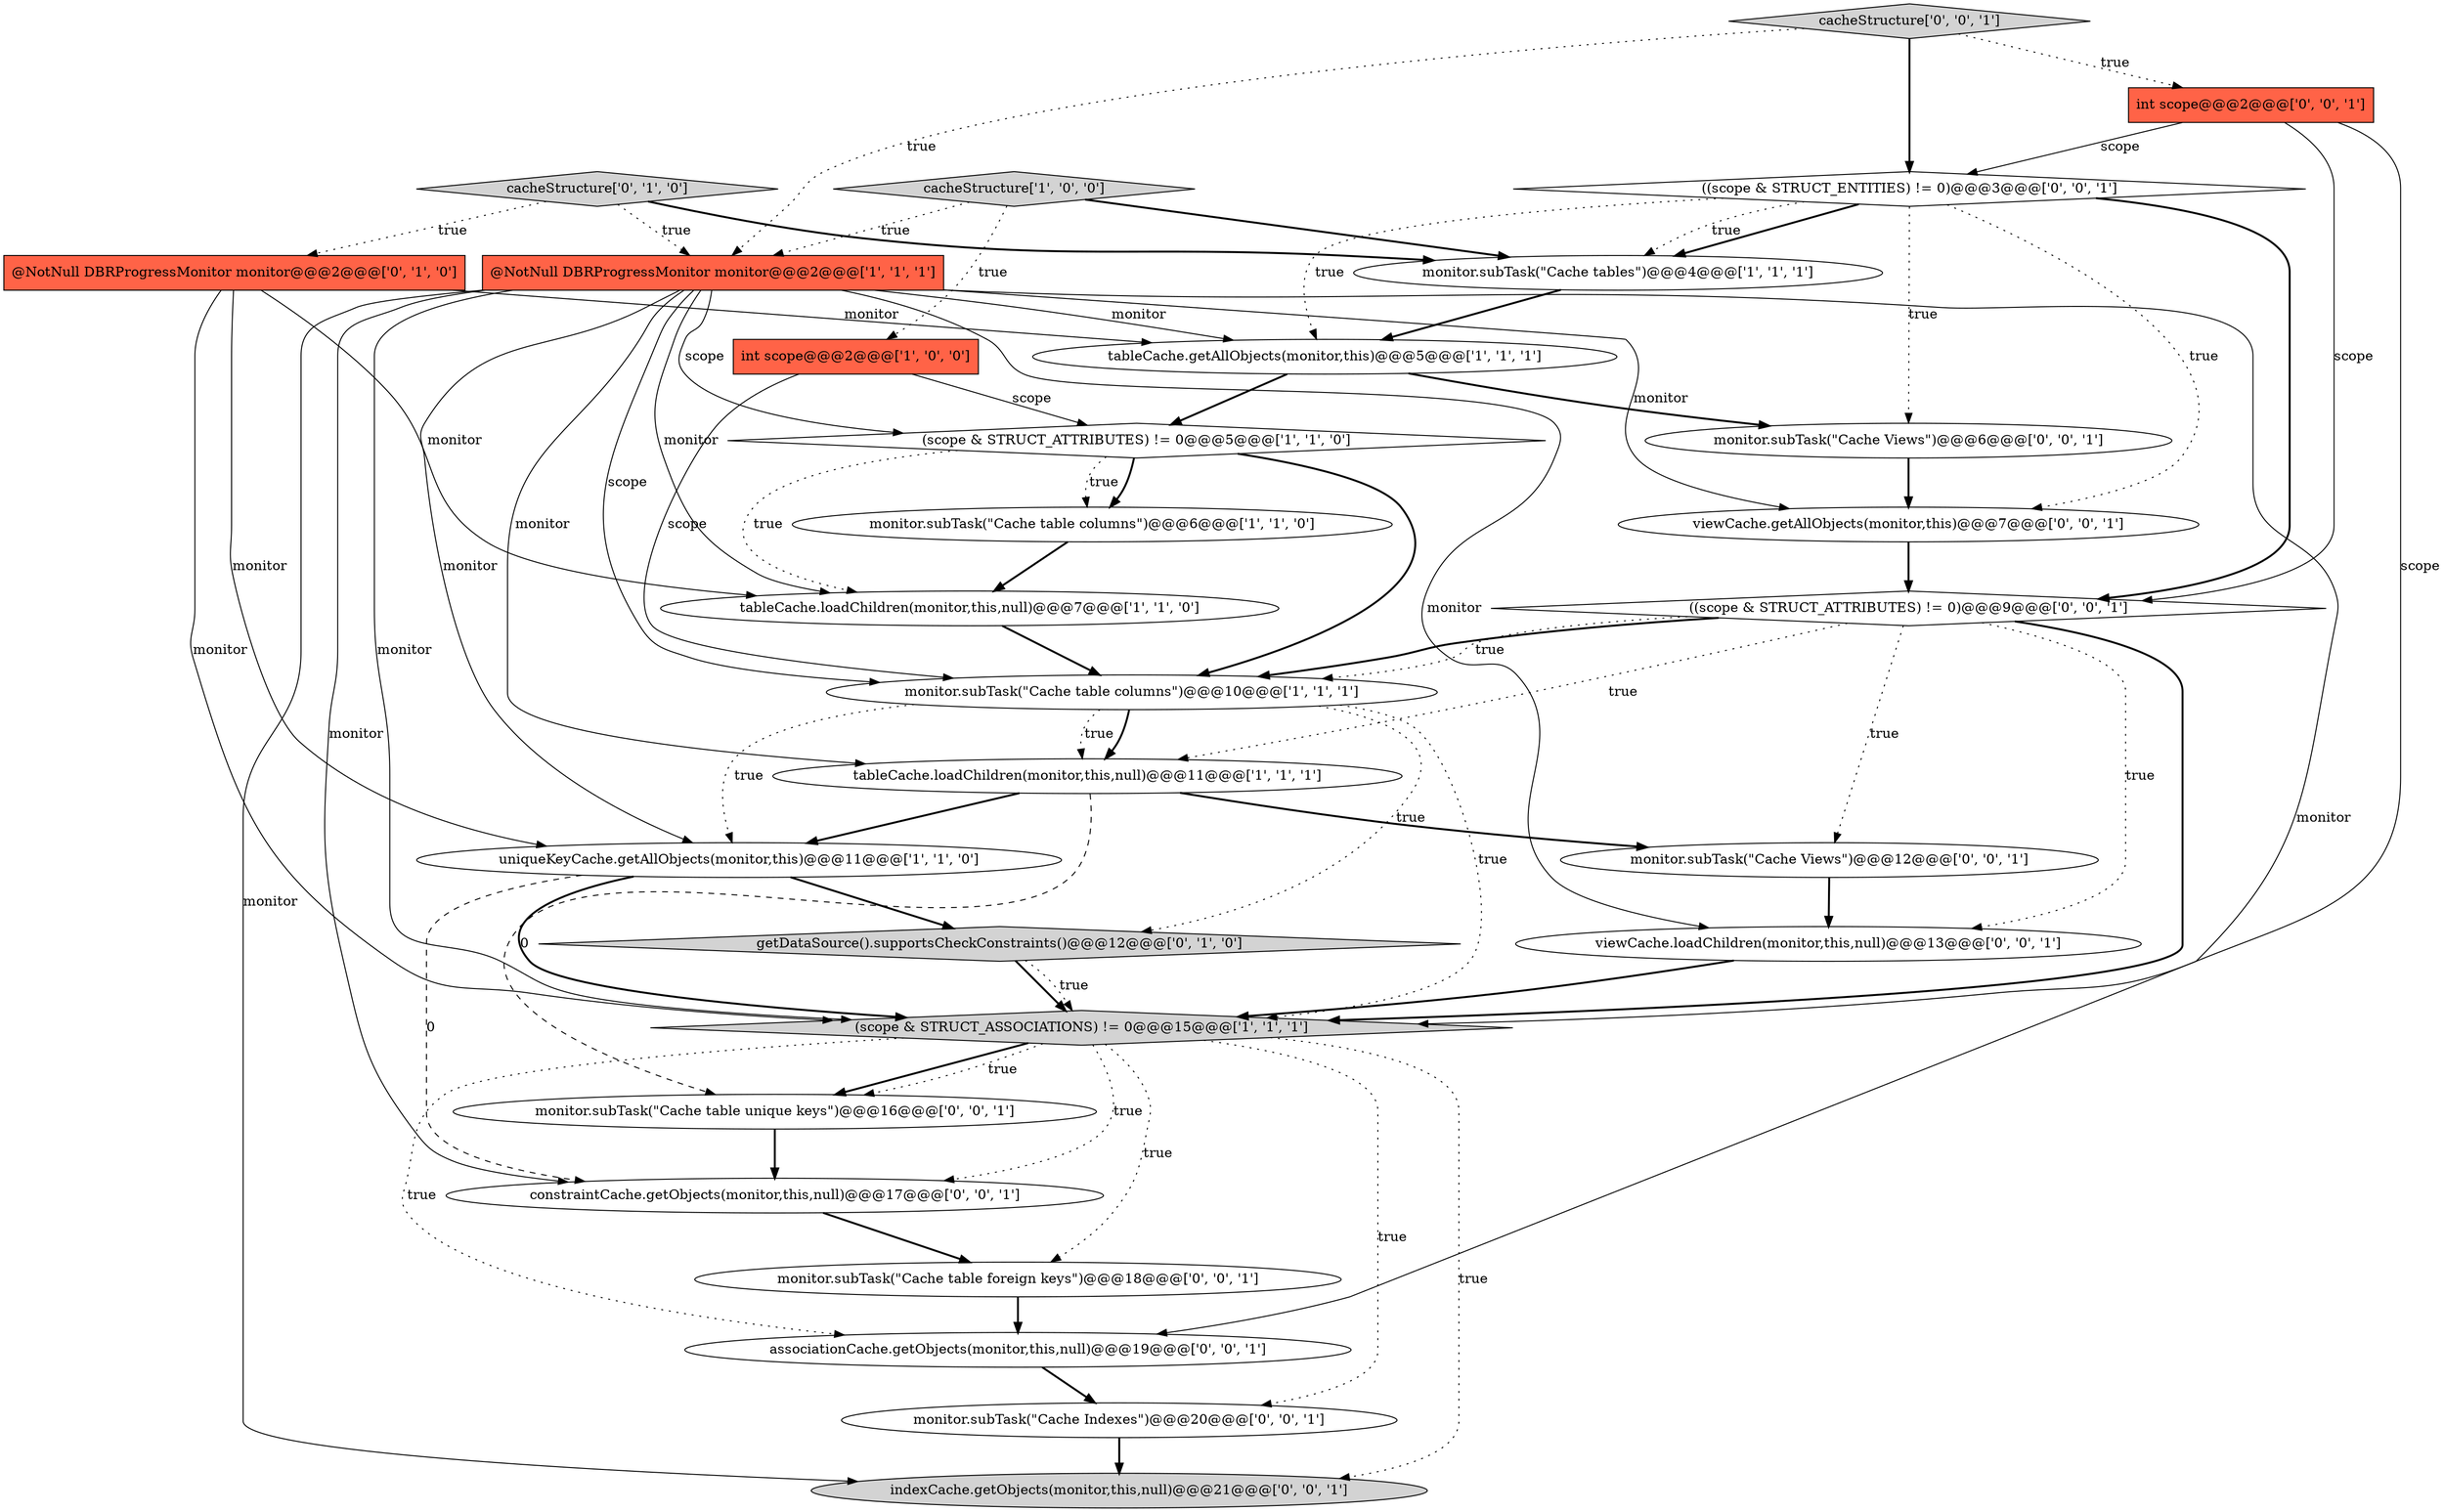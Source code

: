 digraph {
4 [style = filled, label = "tableCache.loadChildren(monitor,this,null)@@@11@@@['1', '1', '1']", fillcolor = white, shape = ellipse image = "AAA0AAABBB1BBB"];
19 [style = filled, label = "monitor.subTask(\"Cache Indexes\")@@@20@@@['0', '0', '1']", fillcolor = white, shape = ellipse image = "AAA0AAABBB3BBB"];
28 [style = filled, label = "indexCache.getObjects(monitor,this,null)@@@21@@@['0', '0', '1']", fillcolor = lightgray, shape = ellipse image = "AAA0AAABBB3BBB"];
25 [style = filled, label = "monitor.subTask(\"Cache table unique keys\")@@@16@@@['0', '0', '1']", fillcolor = white, shape = ellipse image = "AAA0AAABBB3BBB"];
6 [style = filled, label = "tableCache.loadChildren(monitor,this,null)@@@7@@@['1', '1', '0']", fillcolor = white, shape = ellipse image = "AAA0AAABBB1BBB"];
1 [style = filled, label = "int scope@@@2@@@['1', '0', '0']", fillcolor = tomato, shape = box image = "AAA0AAABBB1BBB"];
10 [style = filled, label = "uniqueKeyCache.getAllObjects(monitor,this)@@@11@@@['1', '1', '0']", fillcolor = white, shape = ellipse image = "AAA0AAABBB1BBB"];
13 [style = filled, label = "getDataSource().supportsCheckConstraints()@@@12@@@['0', '1', '0']", fillcolor = lightgray, shape = diamond image = "AAA1AAABBB2BBB"];
14 [style = filled, label = "cacheStructure['0', '1', '0']", fillcolor = lightgray, shape = diamond image = "AAA0AAABBB2BBB"];
3 [style = filled, label = "monitor.subTask(\"Cache tables\")@@@4@@@['1', '1', '1']", fillcolor = white, shape = ellipse image = "AAA0AAABBB1BBB"];
11 [style = filled, label = "(scope & STRUCT_ATTRIBUTES) != 0@@@5@@@['1', '1', '0']", fillcolor = white, shape = diamond image = "AAA0AAABBB1BBB"];
5 [style = filled, label = "monitor.subTask(\"Cache table columns\")@@@6@@@['1', '1', '0']", fillcolor = white, shape = ellipse image = "AAA0AAABBB1BBB"];
18 [style = filled, label = "constraintCache.getObjects(monitor,this,null)@@@17@@@['0', '0', '1']", fillcolor = white, shape = ellipse image = "AAA0AAABBB3BBB"];
0 [style = filled, label = "cacheStructure['1', '0', '0']", fillcolor = lightgray, shape = diamond image = "AAA0AAABBB1BBB"];
26 [style = filled, label = "cacheStructure['0', '0', '1']", fillcolor = lightgray, shape = diamond image = "AAA0AAABBB3BBB"];
23 [style = filled, label = "associationCache.getObjects(monitor,this,null)@@@19@@@['0', '0', '1']", fillcolor = white, shape = ellipse image = "AAA0AAABBB3BBB"];
27 [style = filled, label = "viewCache.loadChildren(monitor,this,null)@@@13@@@['0', '0', '1']", fillcolor = white, shape = ellipse image = "AAA0AAABBB3BBB"];
24 [style = filled, label = "((scope & STRUCT_ATTRIBUTES) != 0)@@@9@@@['0', '0', '1']", fillcolor = white, shape = diamond image = "AAA0AAABBB3BBB"];
12 [style = filled, label = "@NotNull DBRProgressMonitor monitor@@@2@@@['0', '1', '0']", fillcolor = tomato, shape = box image = "AAA0AAABBB2BBB"];
20 [style = filled, label = "monitor.subTask(\"Cache table foreign keys\")@@@18@@@['0', '0', '1']", fillcolor = white, shape = ellipse image = "AAA0AAABBB3BBB"];
16 [style = filled, label = "viewCache.getAllObjects(monitor,this)@@@7@@@['0', '0', '1']", fillcolor = white, shape = ellipse image = "AAA0AAABBB3BBB"];
22 [style = filled, label = "monitor.subTask(\"Cache Views\")@@@12@@@['0', '0', '1']", fillcolor = white, shape = ellipse image = "AAA0AAABBB3BBB"];
7 [style = filled, label = "(scope & STRUCT_ASSOCIATIONS) != 0@@@15@@@['1', '1', '1']", fillcolor = lightgray, shape = diamond image = "AAA0AAABBB1BBB"];
21 [style = filled, label = "int scope@@@2@@@['0', '0', '1']", fillcolor = tomato, shape = box image = "AAA0AAABBB3BBB"];
15 [style = filled, label = "monitor.subTask(\"Cache Views\")@@@6@@@['0', '0', '1']", fillcolor = white, shape = ellipse image = "AAA0AAABBB3BBB"];
8 [style = filled, label = "monitor.subTask(\"Cache table columns\")@@@10@@@['1', '1', '1']", fillcolor = white, shape = ellipse image = "AAA0AAABBB1BBB"];
2 [style = filled, label = "tableCache.getAllObjects(monitor,this)@@@5@@@['1', '1', '1']", fillcolor = white, shape = ellipse image = "AAA0AAABBB1BBB"];
9 [style = filled, label = "@NotNull DBRProgressMonitor monitor@@@2@@@['1', '1', '1']", fillcolor = tomato, shape = box image = "AAA0AAABBB1BBB"];
17 [style = filled, label = "((scope & STRUCT_ENTITIES) != 0)@@@3@@@['0', '0', '1']", fillcolor = white, shape = diamond image = "AAA0AAABBB3BBB"];
8->10 [style = dotted, label="true"];
21->24 [style = solid, label="scope"];
20->23 [style = bold, label=""];
21->17 [style = solid, label="scope"];
16->24 [style = bold, label=""];
7->18 [style = dotted, label="true"];
7->19 [style = dotted, label="true"];
26->17 [style = bold, label=""];
0->1 [style = dotted, label="true"];
12->7 [style = solid, label="monitor"];
13->7 [style = bold, label=""];
18->20 [style = bold, label=""];
14->3 [style = bold, label=""];
27->7 [style = bold, label=""];
23->19 [style = bold, label=""];
24->7 [style = bold, label=""];
8->4 [style = bold, label=""];
9->28 [style = solid, label="monitor"];
19->28 [style = bold, label=""];
17->16 [style = dotted, label="true"];
3->2 [style = bold, label=""];
26->21 [style = dotted, label="true"];
10->18 [style = dashed, label="0"];
9->16 [style = solid, label="monitor"];
2->11 [style = bold, label=""];
22->27 [style = bold, label=""];
12->2 [style = solid, label="monitor"];
0->3 [style = bold, label=""];
4->22 [style = bold, label=""];
9->2 [style = solid, label="monitor"];
17->3 [style = bold, label=""];
25->18 [style = bold, label=""];
8->7 [style = dotted, label="true"];
9->23 [style = solid, label="monitor"];
6->8 [style = bold, label=""];
14->12 [style = dotted, label="true"];
4->25 [style = dashed, label="0"];
9->18 [style = solid, label="monitor"];
9->6 [style = solid, label="monitor"];
9->27 [style = solid, label="monitor"];
1->11 [style = solid, label="scope"];
24->8 [style = dotted, label="true"];
24->22 [style = dotted, label="true"];
10->7 [style = bold, label=""];
17->15 [style = dotted, label="true"];
9->7 [style = solid, label="monitor"];
21->7 [style = solid, label="scope"];
10->13 [style = bold, label=""];
9->10 [style = solid, label="monitor"];
0->9 [style = dotted, label="true"];
9->4 [style = solid, label="monitor"];
1->8 [style = solid, label="scope"];
12->10 [style = solid, label="monitor"];
11->8 [style = bold, label=""];
17->24 [style = bold, label=""];
11->6 [style = dotted, label="true"];
7->28 [style = dotted, label="true"];
15->16 [style = bold, label=""];
7->25 [style = bold, label=""];
17->2 [style = dotted, label="true"];
9->8 [style = solid, label="scope"];
4->10 [style = bold, label=""];
24->4 [style = dotted, label="true"];
24->27 [style = dotted, label="true"];
7->25 [style = dotted, label="true"];
9->11 [style = solid, label="scope"];
17->3 [style = dotted, label="true"];
24->8 [style = bold, label=""];
26->9 [style = dotted, label="true"];
7->20 [style = dotted, label="true"];
8->4 [style = dotted, label="true"];
2->15 [style = bold, label=""];
13->7 [style = dotted, label="true"];
7->23 [style = dotted, label="true"];
12->6 [style = solid, label="monitor"];
5->6 [style = bold, label=""];
11->5 [style = bold, label=""];
11->5 [style = dotted, label="true"];
8->13 [style = dotted, label="true"];
14->9 [style = dotted, label="true"];
}
